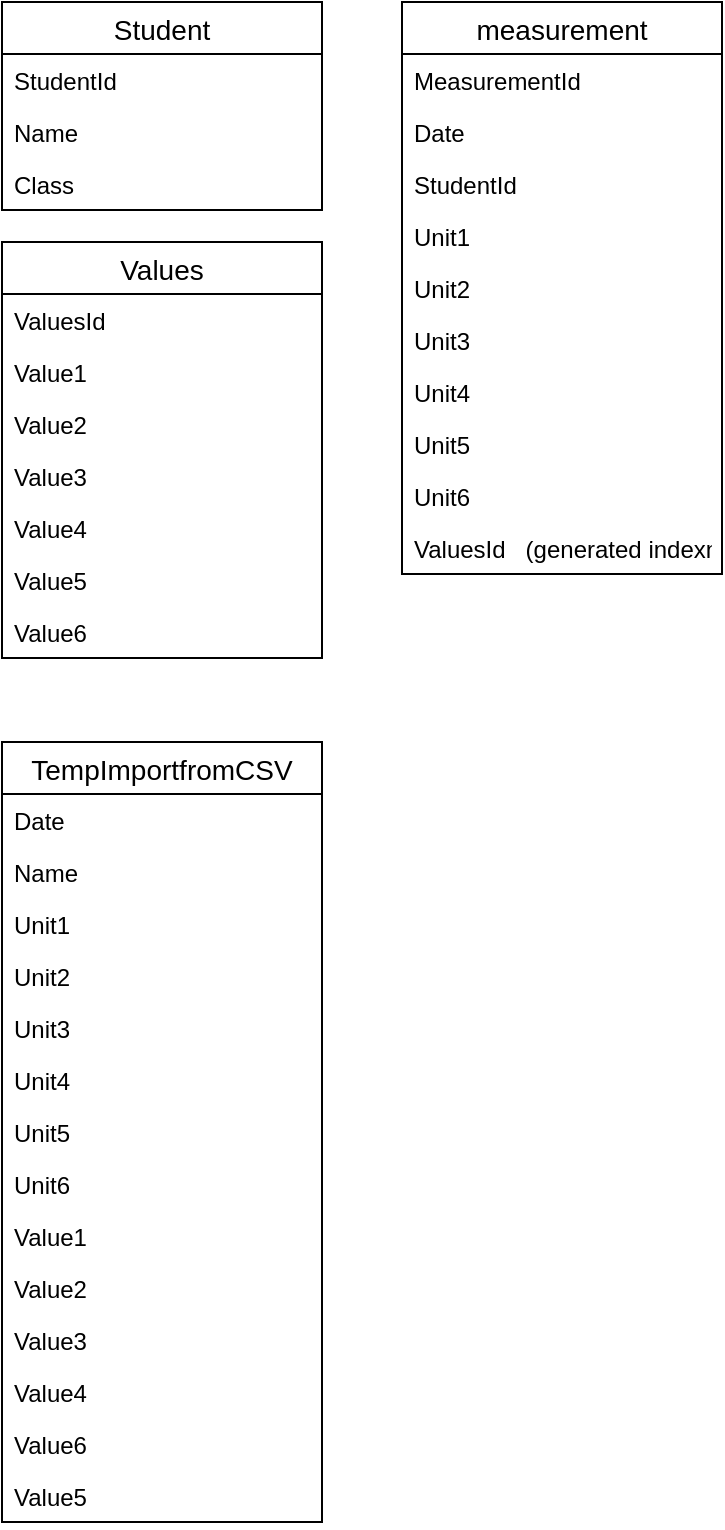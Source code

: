 <mxfile version="13.1.0" type="github">
  <diagram id="VC4QzIXx6X0Lb_-DO0Jd" name="Page-1">
    <mxGraphModel dx="700" dy="643" grid="1" gridSize="10" guides="1" tooltips="1" connect="1" arrows="1" fold="1" page="1" pageScale="1" pageWidth="850" pageHeight="1100" math="0" shadow="0">
      <root>
        <mxCell id="0" />
        <mxCell id="1" parent="0" />
        <mxCell id="XOJ9bBAnDQ1rqHRoyf33-1" value="Student" style="swimlane;fontStyle=0;childLayout=stackLayout;horizontal=1;startSize=26;horizontalStack=0;resizeParent=1;resizeParentMax=0;resizeLast=0;collapsible=1;marginBottom=0;align=center;fontSize=14;" parent="1" vertex="1">
          <mxGeometry x="40" y="170" width="160" height="104" as="geometry" />
        </mxCell>
        <mxCell id="XOJ9bBAnDQ1rqHRoyf33-2" value="StudentId" style="text;strokeColor=none;fillColor=none;spacingLeft=4;spacingRight=4;overflow=hidden;rotatable=0;points=[[0,0.5],[1,0.5]];portConstraint=eastwest;fontSize=12;" parent="XOJ9bBAnDQ1rqHRoyf33-1" vertex="1">
          <mxGeometry y="26" width="160" height="26" as="geometry" />
        </mxCell>
        <mxCell id="XOJ9bBAnDQ1rqHRoyf33-3" value="Name" style="text;strokeColor=none;fillColor=none;spacingLeft=4;spacingRight=4;overflow=hidden;rotatable=0;points=[[0,0.5],[1,0.5]];portConstraint=eastwest;fontSize=12;" parent="XOJ9bBAnDQ1rqHRoyf33-1" vertex="1">
          <mxGeometry y="52" width="160" height="26" as="geometry" />
        </mxCell>
        <mxCell id="XOJ9bBAnDQ1rqHRoyf33-4" value="Class" style="text;strokeColor=none;fillColor=none;spacingLeft=4;spacingRight=4;overflow=hidden;rotatable=0;points=[[0,0.5],[1,0.5]];portConstraint=eastwest;fontSize=12;" parent="XOJ9bBAnDQ1rqHRoyf33-1" vertex="1">
          <mxGeometry y="78" width="160" height="26" as="geometry" />
        </mxCell>
        <mxCell id="XOJ9bBAnDQ1rqHRoyf33-9" value="measurement" style="swimlane;fontStyle=0;childLayout=stackLayout;horizontal=1;startSize=26;horizontalStack=0;resizeParent=1;resizeParentMax=0;resizeLast=0;collapsible=1;marginBottom=0;align=center;fontSize=14;" parent="1" vertex="1">
          <mxGeometry x="240" y="170" width="160" height="286" as="geometry" />
        </mxCell>
        <mxCell id="XOJ9bBAnDQ1rqHRoyf33-10" value="MeasurementId" style="text;strokeColor=none;fillColor=none;spacingLeft=4;spacingRight=4;overflow=hidden;rotatable=0;points=[[0,0.5],[1,0.5]];portConstraint=eastwest;fontSize=12;" parent="XOJ9bBAnDQ1rqHRoyf33-9" vertex="1">
          <mxGeometry y="26" width="160" height="26" as="geometry" />
        </mxCell>
        <mxCell id="XOJ9bBAnDQ1rqHRoyf33-11" value="Date" style="text;strokeColor=none;fillColor=none;spacingLeft=4;spacingRight=4;overflow=hidden;rotatable=0;points=[[0,0.5],[1,0.5]];portConstraint=eastwest;fontSize=12;" parent="XOJ9bBAnDQ1rqHRoyf33-9" vertex="1">
          <mxGeometry y="52" width="160" height="26" as="geometry" />
        </mxCell>
        <mxCell id="VBYAgDN3qcNhv2U0baPK-1" value="StudentId" style="text;strokeColor=none;fillColor=none;spacingLeft=4;spacingRight=4;overflow=hidden;rotatable=0;points=[[0,0.5],[1,0.5]];portConstraint=eastwest;fontSize=12;" vertex="1" parent="XOJ9bBAnDQ1rqHRoyf33-9">
          <mxGeometry y="78" width="160" height="26" as="geometry" />
        </mxCell>
        <mxCell id="VBYAgDN3qcNhv2U0baPK-6" value="Unit1" style="text;strokeColor=none;fillColor=none;spacingLeft=4;spacingRight=4;overflow=hidden;rotatable=0;points=[[0,0.5],[1,0.5]];portConstraint=eastwest;fontSize=12;" vertex="1" parent="XOJ9bBAnDQ1rqHRoyf33-9">
          <mxGeometry y="104" width="160" height="26" as="geometry" />
        </mxCell>
        <mxCell id="VBYAgDN3qcNhv2U0baPK-4" value="Unit2" style="text;strokeColor=none;fillColor=none;spacingLeft=4;spacingRight=4;overflow=hidden;rotatable=0;points=[[0,0.5],[1,0.5]];portConstraint=eastwest;fontSize=12;" vertex="1" parent="XOJ9bBAnDQ1rqHRoyf33-9">
          <mxGeometry y="130" width="160" height="26" as="geometry" />
        </mxCell>
        <mxCell id="XOJ9bBAnDQ1rqHRoyf33-15" value="Unit3" style="text;strokeColor=none;fillColor=none;spacingLeft=4;spacingRight=4;overflow=hidden;rotatable=0;points=[[0,0.5],[1,0.5]];portConstraint=eastwest;fontSize=12;" parent="XOJ9bBAnDQ1rqHRoyf33-9" vertex="1">
          <mxGeometry y="156" width="160" height="26" as="geometry" />
        </mxCell>
        <mxCell id="VBYAgDN3qcNhv2U0baPK-5" value="Unit4" style="text;strokeColor=none;fillColor=none;spacingLeft=4;spacingRight=4;overflow=hidden;rotatable=0;points=[[0,0.5],[1,0.5]];portConstraint=eastwest;fontSize=12;" vertex="1" parent="XOJ9bBAnDQ1rqHRoyf33-9">
          <mxGeometry y="182" width="160" height="26" as="geometry" />
        </mxCell>
        <mxCell id="VBYAgDN3qcNhv2U0baPK-17" value="Unit5" style="text;strokeColor=none;fillColor=none;spacingLeft=4;spacingRight=4;overflow=hidden;rotatable=0;points=[[0,0.5],[1,0.5]];portConstraint=eastwest;fontSize=12;" vertex="1" parent="XOJ9bBAnDQ1rqHRoyf33-9">
          <mxGeometry y="208" width="160" height="26" as="geometry" />
        </mxCell>
        <mxCell id="VBYAgDN3qcNhv2U0baPK-7" value="Unit6" style="text;strokeColor=none;fillColor=none;spacingLeft=4;spacingRight=4;overflow=hidden;rotatable=0;points=[[0,0.5],[1,0.5]];portConstraint=eastwest;fontSize=12;" vertex="1" parent="XOJ9bBAnDQ1rqHRoyf33-9">
          <mxGeometry y="234" width="160" height="26" as="geometry" />
        </mxCell>
        <mxCell id="XOJ9bBAnDQ1rqHRoyf33-12" value="ValuesId   (generated indexnr)" style="text;strokeColor=none;fillColor=none;spacingLeft=4;spacingRight=4;overflow=hidden;rotatable=0;points=[[0,0.5],[1,0.5]];portConstraint=eastwest;fontSize=12;" parent="XOJ9bBAnDQ1rqHRoyf33-9" vertex="1">
          <mxGeometry y="260" width="160" height="26" as="geometry" />
        </mxCell>
        <mxCell id="VBYAgDN3qcNhv2U0baPK-8" value="Values" style="swimlane;fontStyle=0;childLayout=stackLayout;horizontal=1;startSize=26;horizontalStack=0;resizeParent=1;resizeParentMax=0;resizeLast=0;collapsible=1;marginBottom=0;align=center;fontSize=14;" vertex="1" parent="1">
          <mxGeometry x="40" y="290" width="160" height="208" as="geometry" />
        </mxCell>
        <mxCell id="VBYAgDN3qcNhv2U0baPK-9" value="ValuesId" style="text;strokeColor=none;fillColor=none;spacingLeft=4;spacingRight=4;overflow=hidden;rotatable=0;points=[[0,0.5],[1,0.5]];portConstraint=eastwest;fontSize=12;" vertex="1" parent="VBYAgDN3qcNhv2U0baPK-8">
          <mxGeometry y="26" width="160" height="26" as="geometry" />
        </mxCell>
        <mxCell id="VBYAgDN3qcNhv2U0baPK-16" value="Value1" style="text;strokeColor=none;fillColor=none;spacingLeft=4;spacingRight=4;overflow=hidden;rotatable=0;points=[[0,0.5],[1,0.5]];portConstraint=eastwest;fontSize=12;" vertex="1" parent="VBYAgDN3qcNhv2U0baPK-8">
          <mxGeometry y="52" width="160" height="26" as="geometry" />
        </mxCell>
        <mxCell id="VBYAgDN3qcNhv2U0baPK-15" value="Value2" style="text;strokeColor=none;fillColor=none;spacingLeft=4;spacingRight=4;overflow=hidden;rotatable=0;points=[[0,0.5],[1,0.5]];portConstraint=eastwest;fontSize=12;" vertex="1" parent="VBYAgDN3qcNhv2U0baPK-8">
          <mxGeometry y="78" width="160" height="26" as="geometry" />
        </mxCell>
        <mxCell id="VBYAgDN3qcNhv2U0baPK-13" value="Value3" style="text;strokeColor=none;fillColor=none;spacingLeft=4;spacingRight=4;overflow=hidden;rotatable=0;points=[[0,0.5],[1,0.5]];portConstraint=eastwest;fontSize=12;" vertex="1" parent="VBYAgDN3qcNhv2U0baPK-8">
          <mxGeometry y="104" width="160" height="26" as="geometry" />
        </mxCell>
        <mxCell id="VBYAgDN3qcNhv2U0baPK-10" value="Value4" style="text;strokeColor=none;fillColor=none;spacingLeft=4;spacingRight=4;overflow=hidden;rotatable=0;points=[[0,0.5],[1,0.5]];portConstraint=eastwest;fontSize=12;" vertex="1" parent="VBYAgDN3qcNhv2U0baPK-8">
          <mxGeometry y="130" width="160" height="26" as="geometry" />
        </mxCell>
        <mxCell id="VBYAgDN3qcNhv2U0baPK-14" value="Value5" style="text;strokeColor=none;fillColor=none;spacingLeft=4;spacingRight=4;overflow=hidden;rotatable=0;points=[[0,0.5],[1,0.5]];portConstraint=eastwest;fontSize=12;" vertex="1" parent="VBYAgDN3qcNhv2U0baPK-8">
          <mxGeometry y="156" width="160" height="26" as="geometry" />
        </mxCell>
        <mxCell id="VBYAgDN3qcNhv2U0baPK-11" value="Value6&#xa;" style="text;strokeColor=none;fillColor=none;spacingLeft=4;spacingRight=4;overflow=hidden;rotatable=0;points=[[0,0.5],[1,0.5]];portConstraint=eastwest;fontSize=12;" vertex="1" parent="VBYAgDN3qcNhv2U0baPK-8">
          <mxGeometry y="182" width="160" height="26" as="geometry" />
        </mxCell>
        <mxCell id="VBYAgDN3qcNhv2U0baPK-18" value="TempImportfromCSV" style="swimlane;fontStyle=0;childLayout=stackLayout;horizontal=1;startSize=26;horizontalStack=0;resizeParent=1;resizeParentMax=0;resizeLast=0;collapsible=1;marginBottom=0;align=center;fontSize=14;" vertex="1" parent="1">
          <mxGeometry x="40" y="540" width="160" height="390" as="geometry" />
        </mxCell>
        <mxCell id="VBYAgDN3qcNhv2U0baPK-19" value="Date" style="text;strokeColor=none;fillColor=none;spacingLeft=4;spacingRight=4;overflow=hidden;rotatable=0;points=[[0,0.5],[1,0.5]];portConstraint=eastwest;fontSize=12;" vertex="1" parent="VBYAgDN3qcNhv2U0baPK-18">
          <mxGeometry y="26" width="160" height="26" as="geometry" />
        </mxCell>
        <mxCell id="VBYAgDN3qcNhv2U0baPK-20" value="Name" style="text;strokeColor=none;fillColor=none;spacingLeft=4;spacingRight=4;overflow=hidden;rotatable=0;points=[[0,0.5],[1,0.5]];portConstraint=eastwest;fontSize=12;" vertex="1" parent="VBYAgDN3qcNhv2U0baPK-18">
          <mxGeometry y="52" width="160" height="26" as="geometry" />
        </mxCell>
        <mxCell id="VBYAgDN3qcNhv2U0baPK-23" value="Unit1" style="text;strokeColor=none;fillColor=none;spacingLeft=4;spacingRight=4;overflow=hidden;rotatable=0;points=[[0,0.5],[1,0.5]];portConstraint=eastwest;fontSize=12;" vertex="1" parent="VBYAgDN3qcNhv2U0baPK-18">
          <mxGeometry y="78" width="160" height="26" as="geometry" />
        </mxCell>
        <mxCell id="VBYAgDN3qcNhv2U0baPK-26" value="Unit2&#xa;" style="text;strokeColor=none;fillColor=none;spacingLeft=4;spacingRight=4;overflow=hidden;rotatable=0;points=[[0,0.5],[1,0.5]];portConstraint=eastwest;fontSize=12;" vertex="1" parent="VBYAgDN3qcNhv2U0baPK-18">
          <mxGeometry y="104" width="160" height="26" as="geometry" />
        </mxCell>
        <mxCell id="VBYAgDN3qcNhv2U0baPK-24" value="Unit3" style="text;strokeColor=none;fillColor=none;spacingLeft=4;spacingRight=4;overflow=hidden;rotatable=0;points=[[0,0.5],[1,0.5]];portConstraint=eastwest;fontSize=12;" vertex="1" parent="VBYAgDN3qcNhv2U0baPK-18">
          <mxGeometry y="130" width="160" height="26" as="geometry" />
        </mxCell>
        <mxCell id="VBYAgDN3qcNhv2U0baPK-25" value="Unit4" style="text;strokeColor=none;fillColor=none;spacingLeft=4;spacingRight=4;overflow=hidden;rotatable=0;points=[[0,0.5],[1,0.5]];portConstraint=eastwest;fontSize=12;" vertex="1" parent="VBYAgDN3qcNhv2U0baPK-18">
          <mxGeometry y="156" width="160" height="26" as="geometry" />
        </mxCell>
        <mxCell id="VBYAgDN3qcNhv2U0baPK-22" value="Unit5" style="text;strokeColor=none;fillColor=none;spacingLeft=4;spacingRight=4;overflow=hidden;rotatable=0;points=[[0,0.5],[1,0.5]];portConstraint=eastwest;fontSize=12;" vertex="1" parent="VBYAgDN3qcNhv2U0baPK-18">
          <mxGeometry y="182" width="160" height="26" as="geometry" />
        </mxCell>
        <mxCell id="VBYAgDN3qcNhv2U0baPK-21" value="Unit6" style="text;strokeColor=none;fillColor=none;spacingLeft=4;spacingRight=4;overflow=hidden;rotatable=0;points=[[0,0.5],[1,0.5]];portConstraint=eastwest;fontSize=12;" vertex="1" parent="VBYAgDN3qcNhv2U0baPK-18">
          <mxGeometry y="208" width="160" height="26" as="geometry" />
        </mxCell>
        <mxCell id="VBYAgDN3qcNhv2U0baPK-27" value="Value1" style="text;strokeColor=none;fillColor=none;spacingLeft=4;spacingRight=4;overflow=hidden;rotatable=0;points=[[0,0.5],[1,0.5]];portConstraint=eastwest;fontSize=12;" vertex="1" parent="VBYAgDN3qcNhv2U0baPK-18">
          <mxGeometry y="234" width="160" height="26" as="geometry" />
        </mxCell>
        <mxCell id="VBYAgDN3qcNhv2U0baPK-28" value="Value2" style="text;strokeColor=none;fillColor=none;spacingLeft=4;spacingRight=4;overflow=hidden;rotatable=0;points=[[0,0.5],[1,0.5]];portConstraint=eastwest;fontSize=12;" vertex="1" parent="VBYAgDN3qcNhv2U0baPK-18">
          <mxGeometry y="260" width="160" height="26" as="geometry" />
        </mxCell>
        <mxCell id="VBYAgDN3qcNhv2U0baPK-29" value="Value3" style="text;strokeColor=none;fillColor=none;spacingLeft=4;spacingRight=4;overflow=hidden;rotatable=0;points=[[0,0.5],[1,0.5]];portConstraint=eastwest;fontSize=12;" vertex="1" parent="VBYAgDN3qcNhv2U0baPK-18">
          <mxGeometry y="286" width="160" height="26" as="geometry" />
        </mxCell>
        <mxCell id="VBYAgDN3qcNhv2U0baPK-30" value="Value4" style="text;strokeColor=none;fillColor=none;spacingLeft=4;spacingRight=4;overflow=hidden;rotatable=0;points=[[0,0.5],[1,0.5]];portConstraint=eastwest;fontSize=12;" vertex="1" parent="VBYAgDN3qcNhv2U0baPK-18">
          <mxGeometry y="312" width="160" height="26" as="geometry" />
        </mxCell>
        <mxCell id="VBYAgDN3qcNhv2U0baPK-32" value="Value6&#xa;" style="text;strokeColor=none;fillColor=none;spacingLeft=4;spacingRight=4;overflow=hidden;rotatable=0;points=[[0,0.5],[1,0.5]];portConstraint=eastwest;fontSize=12;" vertex="1" parent="VBYAgDN3qcNhv2U0baPK-18">
          <mxGeometry y="338" width="160" height="26" as="geometry" />
        </mxCell>
        <mxCell id="VBYAgDN3qcNhv2U0baPK-31" value="Value5" style="text;strokeColor=none;fillColor=none;spacingLeft=4;spacingRight=4;overflow=hidden;rotatable=0;points=[[0,0.5],[1,0.5]];portConstraint=eastwest;fontSize=12;" vertex="1" parent="VBYAgDN3qcNhv2U0baPK-18">
          <mxGeometry y="364" width="160" height="26" as="geometry" />
        </mxCell>
      </root>
    </mxGraphModel>
  </diagram>
</mxfile>
